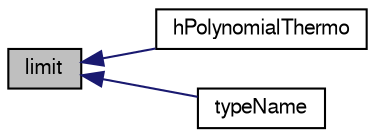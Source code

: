 digraph "limit"
{
  bgcolor="transparent";
  edge [fontname="FreeSans",fontsize="10",labelfontname="FreeSans",labelfontsize="10"];
  node [fontname="FreeSans",fontsize="10",shape=record];
  rankdir="LR";
  Node151 [label="limit",height=0.2,width=0.4,color="black", fillcolor="grey75", style="filled", fontcolor="black"];
  Node151 -> Node152 [dir="back",color="midnightblue",fontsize="10",style="solid",fontname="FreeSans"];
  Node152 [label="hPolynomialThermo",height=0.2,width=0.4,color="black",URL="$a30374.html#ab4c9949741f2d3354f877de2d92430c4",tooltip="Construct as a named copy. "];
  Node151 -> Node153 [dir="back",color="midnightblue",fontsize="10",style="solid",fontname="FreeSans"];
  Node153 [label="typeName",height=0.2,width=0.4,color="black",URL="$a30374.html#a561f535eabff4d94fd999c48df4443bd",tooltip="Return the instantiated type name. "];
}
